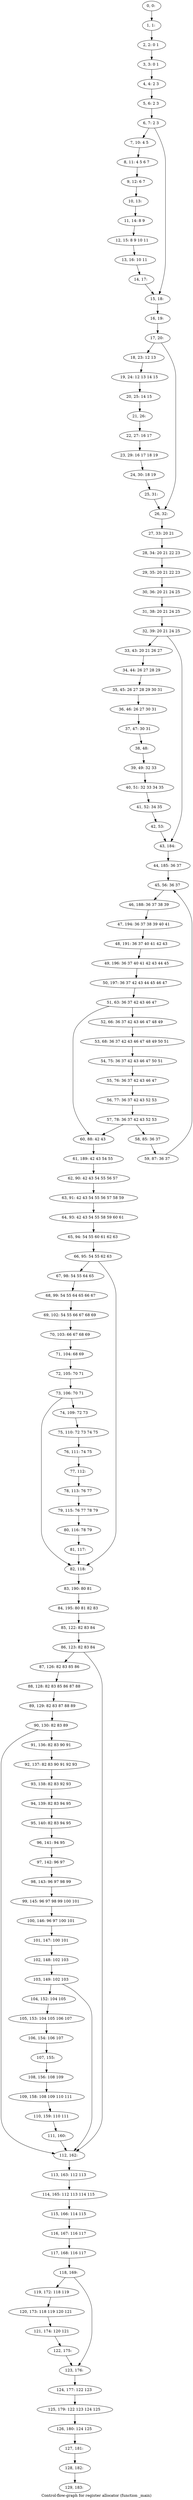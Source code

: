 digraph G {
graph [label="Control-flow-graph for register allocator (function _main)"]
0[label="0, 0: "];
1[label="1, 1: "];
2[label="2, 2: 0 1 "];
3[label="3, 3: 0 1 "];
4[label="4, 4: 2 3 "];
5[label="5, 6: 2 3 "];
6[label="6, 7: 2 3 "];
7[label="7, 10: 4 5 "];
8[label="8, 11: 4 5 6 7 "];
9[label="9, 12: 6 7 "];
10[label="10, 13: "];
11[label="11, 14: 8 9 "];
12[label="12, 15: 8 9 10 11 "];
13[label="13, 16: 10 11 "];
14[label="14, 17: "];
15[label="15, 18: "];
16[label="16, 19: "];
17[label="17, 20: "];
18[label="18, 23: 12 13 "];
19[label="19, 24: 12 13 14 15 "];
20[label="20, 25: 14 15 "];
21[label="21, 26: "];
22[label="22, 27: 16 17 "];
23[label="23, 29: 16 17 18 19 "];
24[label="24, 30: 18 19 "];
25[label="25, 31: "];
26[label="26, 32: "];
27[label="27, 33: 20 21 "];
28[label="28, 34: 20 21 22 23 "];
29[label="29, 35: 20 21 22 23 "];
30[label="30, 36: 20 21 24 25 "];
31[label="31, 38: 20 21 24 25 "];
32[label="32, 39: 20 21 24 25 "];
33[label="33, 43: 20 21 26 27 "];
34[label="34, 44: 26 27 28 29 "];
35[label="35, 45: 26 27 28 29 30 31 "];
36[label="36, 46: 26 27 30 31 "];
37[label="37, 47: 30 31 "];
38[label="38, 48: "];
39[label="39, 49: 32 33 "];
40[label="40, 51: 32 33 34 35 "];
41[label="41, 52: 34 35 "];
42[label="42, 53: "];
43[label="43, 184: "];
44[label="44, 185: 36 37 "];
45[label="45, 56: 36 37 "];
46[label="46, 188: 36 37 38 39 "];
47[label="47, 194: 36 37 38 39 40 41 "];
48[label="48, 191: 36 37 40 41 42 43 "];
49[label="49, 196: 36 37 40 41 42 43 44 45 "];
50[label="50, 197: 36 37 42 43 44 45 46 47 "];
51[label="51, 63: 36 37 42 43 46 47 "];
52[label="52, 66: 36 37 42 43 46 47 48 49 "];
53[label="53, 68: 36 37 42 43 46 47 48 49 50 51 "];
54[label="54, 75: 36 37 42 43 46 47 50 51 "];
55[label="55, 76: 36 37 42 43 46 47 "];
56[label="56, 77: 36 37 42 43 52 53 "];
57[label="57, 78: 36 37 42 43 52 53 "];
58[label="58, 85: 36 37 "];
59[label="59, 87: 36 37 "];
60[label="60, 88: 42 43 "];
61[label="61, 189: 42 43 54 55 "];
62[label="62, 90: 42 43 54 55 56 57 "];
63[label="63, 91: 42 43 54 55 56 57 58 59 "];
64[label="64, 93: 42 43 54 55 58 59 60 61 "];
65[label="65, 94: 54 55 60 61 62 63 "];
66[label="66, 95: 54 55 62 63 "];
67[label="67, 98: 54 55 64 65 "];
68[label="68, 99: 54 55 64 65 66 67 "];
69[label="69, 102: 54 55 66 67 68 69 "];
70[label="70, 103: 66 67 68 69 "];
71[label="71, 104: 68 69 "];
72[label="72, 105: 70 71 "];
73[label="73, 106: 70 71 "];
74[label="74, 109: 72 73 "];
75[label="75, 110: 72 73 74 75 "];
76[label="76, 111: 74 75 "];
77[label="77, 112: "];
78[label="78, 113: 76 77 "];
79[label="79, 115: 76 77 78 79 "];
80[label="80, 116: 78 79 "];
81[label="81, 117: "];
82[label="82, 118: "];
83[label="83, 190: 80 81 "];
84[label="84, 195: 80 81 82 83 "];
85[label="85, 122: 82 83 84 "];
86[label="86, 123: 82 83 84 "];
87[label="87, 126: 82 83 85 86 "];
88[label="88, 128: 82 83 85 86 87 88 "];
89[label="89, 129: 82 83 87 88 89 "];
90[label="90, 130: 82 83 89 "];
91[label="91, 136: 82 83 90 91 "];
92[label="92, 137: 82 83 90 91 92 93 "];
93[label="93, 138: 82 83 92 93 "];
94[label="94, 139: 82 83 94 95 "];
95[label="95, 140: 82 83 94 95 "];
96[label="96, 141: 94 95 "];
97[label="97, 142: 96 97 "];
98[label="98, 143: 96 97 98 99 "];
99[label="99, 145: 96 97 98 99 100 101 "];
100[label="100, 146: 96 97 100 101 "];
101[label="101, 147: 100 101 "];
102[label="102, 148: 102 103 "];
103[label="103, 149: 102 103 "];
104[label="104, 152: 104 105 "];
105[label="105, 153: 104 105 106 107 "];
106[label="106, 154: 106 107 "];
107[label="107, 155: "];
108[label="108, 156: 108 109 "];
109[label="109, 158: 108 109 110 111 "];
110[label="110, 159: 110 111 "];
111[label="111, 160: "];
112[label="112, 162: "];
113[label="113, 163: 112 113 "];
114[label="114, 165: 112 113 114 115 "];
115[label="115, 166: 114 115 "];
116[label="116, 167: 116 117 "];
117[label="117, 168: 116 117 "];
118[label="118, 169: "];
119[label="119, 172: 118 119 "];
120[label="120, 173: 118 119 120 121 "];
121[label="121, 174: 120 121 "];
122[label="122, 175: "];
123[label="123, 176: "];
124[label="124, 177: 122 123 "];
125[label="125, 179: 122 123 124 125 "];
126[label="126, 180: 124 125 "];
127[label="127, 181: "];
128[label="128, 182: "];
129[label="129, 183: "];
0->1 ;
1->2 ;
2->3 ;
3->4 ;
4->5 ;
5->6 ;
6->7 ;
6->15 ;
7->8 ;
8->9 ;
9->10 ;
10->11 ;
11->12 ;
12->13 ;
13->14 ;
14->15 ;
15->16 ;
16->17 ;
17->18 ;
17->26 ;
18->19 ;
19->20 ;
20->21 ;
21->22 ;
22->23 ;
23->24 ;
24->25 ;
25->26 ;
26->27 ;
27->28 ;
28->29 ;
29->30 ;
30->31 ;
31->32 ;
32->33 ;
32->43 ;
33->34 ;
34->35 ;
35->36 ;
36->37 ;
37->38 ;
38->39 ;
39->40 ;
40->41 ;
41->42 ;
42->43 ;
43->44 ;
44->45 ;
45->46 ;
46->47 ;
47->48 ;
48->49 ;
49->50 ;
50->51 ;
51->52 ;
51->60 ;
52->53 ;
53->54 ;
54->55 ;
55->56 ;
56->57 ;
57->58 ;
57->60 ;
58->59 ;
59->45 ;
60->61 ;
61->62 ;
62->63 ;
63->64 ;
64->65 ;
65->66 ;
66->67 ;
66->82 ;
67->68 ;
68->69 ;
69->70 ;
70->71 ;
71->72 ;
72->73 ;
73->74 ;
73->82 ;
74->75 ;
75->76 ;
76->77 ;
77->78 ;
78->79 ;
79->80 ;
80->81 ;
81->82 ;
82->83 ;
83->84 ;
84->85 ;
85->86 ;
86->87 ;
86->112 ;
87->88 ;
88->89 ;
89->90 ;
90->91 ;
90->112 ;
91->92 ;
92->93 ;
93->94 ;
94->95 ;
95->96 ;
96->97 ;
97->98 ;
98->99 ;
99->100 ;
100->101 ;
101->102 ;
102->103 ;
103->104 ;
103->112 ;
104->105 ;
105->106 ;
106->107 ;
107->108 ;
108->109 ;
109->110 ;
110->111 ;
111->112 ;
112->113 ;
113->114 ;
114->115 ;
115->116 ;
116->117 ;
117->118 ;
118->119 ;
118->123 ;
119->120 ;
120->121 ;
121->122 ;
122->123 ;
123->124 ;
124->125 ;
125->126 ;
126->127 ;
127->128 ;
128->129 ;
}
